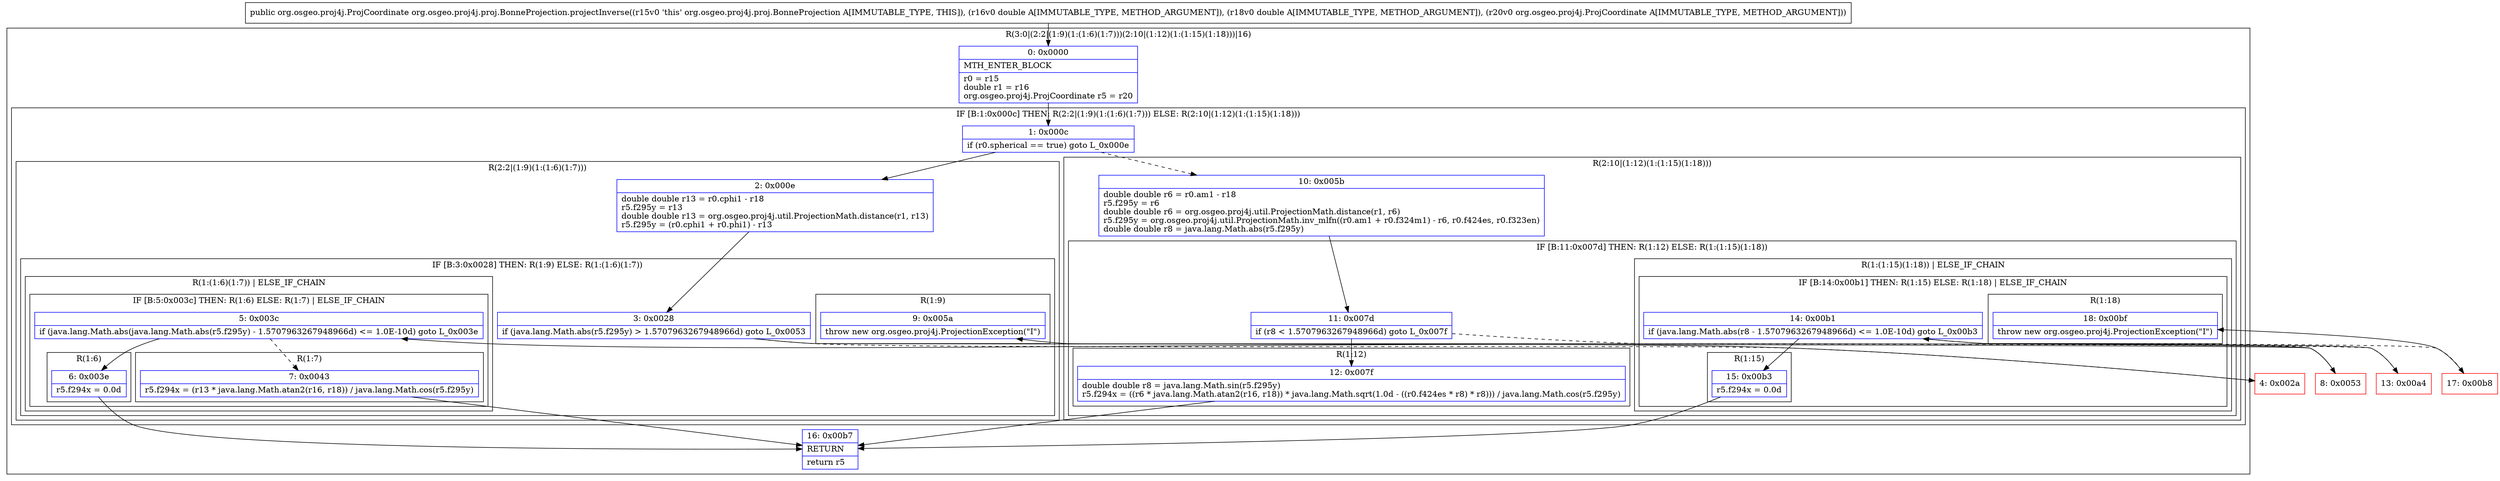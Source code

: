 digraph "CFG fororg.osgeo.proj4j.proj.BonneProjection.projectInverse(DDLorg\/osgeo\/proj4j\/ProjCoordinate;)Lorg\/osgeo\/proj4j\/ProjCoordinate;" {
subgraph cluster_Region_1127723696 {
label = "R(3:0|(2:2|(1:9)(1:(1:6)(1:7)))(2:10|(1:12)(1:(1:15)(1:18)))|16)";
node [shape=record,color=blue];
Node_0 [shape=record,label="{0\:\ 0x0000|MTH_ENTER_BLOCK\l|r0 = r15\ldouble r1 = r16\lorg.osgeo.proj4j.ProjCoordinate r5 = r20\l}"];
subgraph cluster_IfRegion_328947752 {
label = "IF [B:1:0x000c] THEN: R(2:2|(1:9)(1:(1:6)(1:7))) ELSE: R(2:10|(1:12)(1:(1:15)(1:18)))";
node [shape=record,color=blue];
Node_1 [shape=record,label="{1\:\ 0x000c|if (r0.spherical == true) goto L_0x000e\l}"];
subgraph cluster_Region_1493265104 {
label = "R(2:2|(1:9)(1:(1:6)(1:7)))";
node [shape=record,color=blue];
Node_2 [shape=record,label="{2\:\ 0x000e|double double r13 = r0.cphi1 \- r18\lr5.f295y = r13\ldouble double r13 = org.osgeo.proj4j.util.ProjectionMath.distance(r1, r13)\lr5.f295y = (r0.cphi1 + r0.phi1) \- r13\l}"];
subgraph cluster_IfRegion_2075214652 {
label = "IF [B:3:0x0028] THEN: R(1:9) ELSE: R(1:(1:6)(1:7))";
node [shape=record,color=blue];
Node_3 [shape=record,label="{3\:\ 0x0028|if (java.lang.Math.abs(r5.f295y) \> 1.5707963267948966d) goto L_0x0053\l}"];
subgraph cluster_Region_1597418909 {
label = "R(1:9)";
node [shape=record,color=blue];
Node_9 [shape=record,label="{9\:\ 0x005a|throw new org.osgeo.proj4j.ProjectionException(\"I\")\l}"];
}
subgraph cluster_Region_173017928 {
label = "R(1:(1:6)(1:7)) | ELSE_IF_CHAIN\l";
node [shape=record,color=blue];
subgraph cluster_IfRegion_91081928 {
label = "IF [B:5:0x003c] THEN: R(1:6) ELSE: R(1:7) | ELSE_IF_CHAIN\l";
node [shape=record,color=blue];
Node_5 [shape=record,label="{5\:\ 0x003c|if (java.lang.Math.abs(java.lang.Math.abs(r5.f295y) \- 1.5707963267948966d) \<= 1.0E\-10d) goto L_0x003e\l}"];
subgraph cluster_Region_1466458463 {
label = "R(1:6)";
node [shape=record,color=blue];
Node_6 [shape=record,label="{6\:\ 0x003e|r5.f294x = 0.0d\l}"];
}
subgraph cluster_Region_1022690588 {
label = "R(1:7)";
node [shape=record,color=blue];
Node_7 [shape=record,label="{7\:\ 0x0043|r5.f294x = (r13 * java.lang.Math.atan2(r16, r18)) \/ java.lang.Math.cos(r5.f295y)\l}"];
}
}
}
}
}
subgraph cluster_Region_1924348070 {
label = "R(2:10|(1:12)(1:(1:15)(1:18)))";
node [shape=record,color=blue];
Node_10 [shape=record,label="{10\:\ 0x005b|double double r6 = r0.am1 \- r18\lr5.f295y = r6\ldouble double r6 = org.osgeo.proj4j.util.ProjectionMath.distance(r1, r6)\lr5.f295y = org.osgeo.proj4j.util.ProjectionMath.inv_mlfn((r0.am1 + r0.f324m1) \- r6, r0.f424es, r0.f323en)\ldouble double r8 = java.lang.Math.abs(r5.f295y)\l}"];
subgraph cluster_IfRegion_842688739 {
label = "IF [B:11:0x007d] THEN: R(1:12) ELSE: R(1:(1:15)(1:18))";
node [shape=record,color=blue];
Node_11 [shape=record,label="{11\:\ 0x007d|if (r8 \< 1.5707963267948966d) goto L_0x007f\l}"];
subgraph cluster_Region_1294731549 {
label = "R(1:12)";
node [shape=record,color=blue];
Node_12 [shape=record,label="{12\:\ 0x007f|double double r8 = java.lang.Math.sin(r5.f295y)\lr5.f294x = ((r6 * java.lang.Math.atan2(r16, r18)) * java.lang.Math.sqrt(1.0d \- ((r0.f424es * r8) * r8))) \/ java.lang.Math.cos(r5.f295y)\l}"];
}
subgraph cluster_Region_83883167 {
label = "R(1:(1:15)(1:18)) | ELSE_IF_CHAIN\l";
node [shape=record,color=blue];
subgraph cluster_IfRegion_645092957 {
label = "IF [B:14:0x00b1] THEN: R(1:15) ELSE: R(1:18) | ELSE_IF_CHAIN\l";
node [shape=record,color=blue];
Node_14 [shape=record,label="{14\:\ 0x00b1|if (java.lang.Math.abs(r8 \- 1.5707963267948966d) \<= 1.0E\-10d) goto L_0x00b3\l}"];
subgraph cluster_Region_650938364 {
label = "R(1:15)";
node [shape=record,color=blue];
Node_15 [shape=record,label="{15\:\ 0x00b3|r5.f294x = 0.0d\l}"];
}
subgraph cluster_Region_1298970160 {
label = "R(1:18)";
node [shape=record,color=blue];
Node_18 [shape=record,label="{18\:\ 0x00bf|throw new org.osgeo.proj4j.ProjectionException(\"I\")\l}"];
}
}
}
}
}
}
Node_16 [shape=record,label="{16\:\ 0x00b7|RETURN\l|return r5\l}"];
}
Node_4 [shape=record,color=red,label="{4\:\ 0x002a}"];
Node_8 [shape=record,color=red,label="{8\:\ 0x0053}"];
Node_13 [shape=record,color=red,label="{13\:\ 0x00a4}"];
Node_17 [shape=record,color=red,label="{17\:\ 0x00b8}"];
MethodNode[shape=record,label="{public org.osgeo.proj4j.ProjCoordinate org.osgeo.proj4j.proj.BonneProjection.projectInverse((r15v0 'this' org.osgeo.proj4j.proj.BonneProjection A[IMMUTABLE_TYPE, THIS]), (r16v0 double A[IMMUTABLE_TYPE, METHOD_ARGUMENT]), (r18v0 double A[IMMUTABLE_TYPE, METHOD_ARGUMENT]), (r20v0 org.osgeo.proj4j.ProjCoordinate A[IMMUTABLE_TYPE, METHOD_ARGUMENT])) }"];
MethodNode -> Node_0;
Node_0 -> Node_1;
Node_1 -> Node_2;
Node_1 -> Node_10[style=dashed];
Node_2 -> Node_3;
Node_3 -> Node_4[style=dashed];
Node_3 -> Node_8;
Node_5 -> Node_6;
Node_5 -> Node_7[style=dashed];
Node_6 -> Node_16;
Node_7 -> Node_16;
Node_10 -> Node_11;
Node_11 -> Node_12;
Node_11 -> Node_13[style=dashed];
Node_12 -> Node_16;
Node_14 -> Node_15;
Node_14 -> Node_17[style=dashed];
Node_15 -> Node_16;
Node_4 -> Node_5;
Node_8 -> Node_9;
Node_13 -> Node_14;
Node_17 -> Node_18;
}

